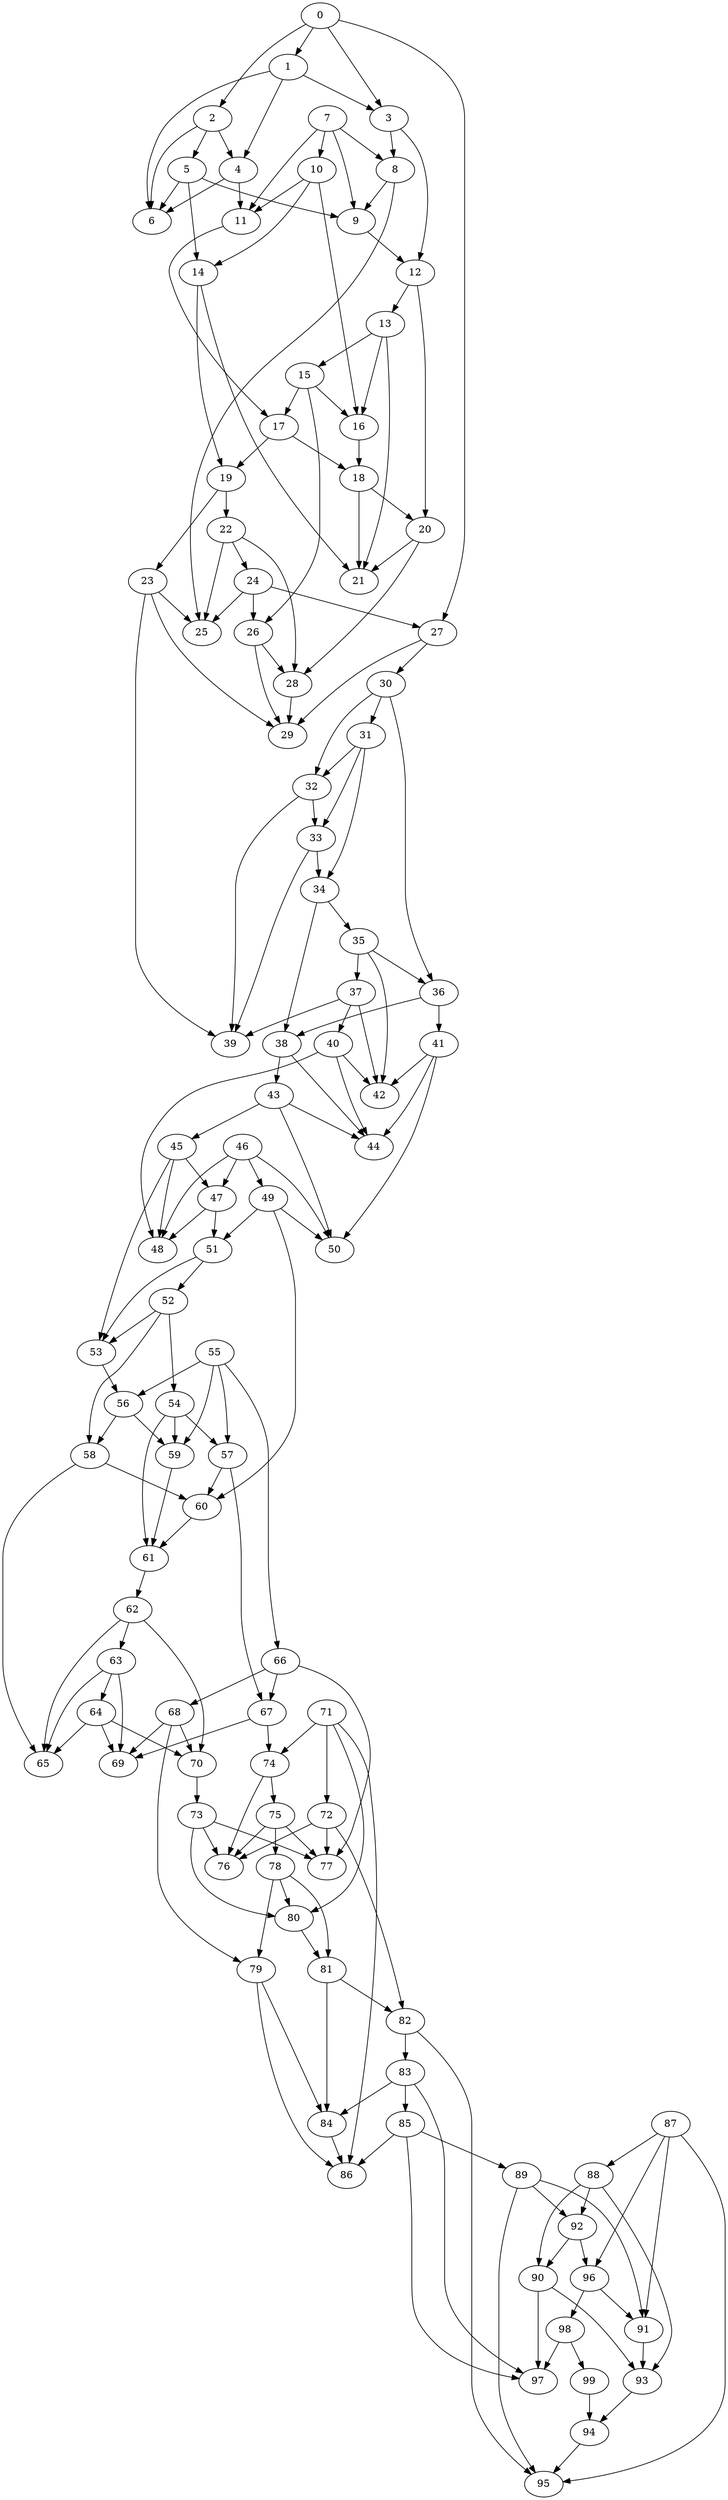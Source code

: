 digraph grafoBarabasiAlbert_n_100_d_4 {
0;
1;
2;
3;
4;
5;
6;
7;
8;
9;
10;
11;
12;
13;
14;
15;
16;
17;
18;
19;
20;
21;
22;
23;
24;
25;
26;
27;
28;
29;
30;
31;
32;
33;
34;
35;
36;
37;
38;
39;
40;
41;
42;
43;
44;
45;
46;
47;
48;
49;
50;
51;
52;
53;
54;
55;
56;
57;
58;
59;
60;
61;
62;
63;
64;
65;
66;
67;
68;
69;
70;
71;
72;
73;
74;
75;
76;
77;
78;
79;
80;
81;
82;
83;
84;
85;
86;
87;
88;
89;
90;
91;
92;
93;
94;
95;
96;
97;
98;
99;
0 -> 1;
0 -> 2;
0 -> 3;
0 -> 27;
1 -> 3;
1 -> 4;
1 -> 6;
2 -> 4;
2 -> 5;
2 -> 6;
3 -> 8;
3 -> 12;
4 -> 6;
4 -> 11;
5 -> 6;
5 -> 9;
5 -> 14;
7 -> 8;
7 -> 9;
7 -> 10;
7 -> 11;
8 -> 9;
8 -> 25;
9 -> 12;
10 -> 11;
10 -> 14;
10 -> 16;
11 -> 17;
12 -> 13;
12 -> 20;
13 -> 15;
13 -> 16;
13 -> 21;
14 -> 19;
14 -> 21;
15 -> 16;
15 -> 17;
15 -> 26;
16 -> 18;
17 -> 18;
17 -> 19;
18 -> 20;
18 -> 21;
19 -> 22;
19 -> 23;
20 -> 21;
20 -> 28;
22 -> 24;
22 -> 25;
22 -> 28;
23 -> 25;
23 -> 29;
23 -> 39;
24 -> 25;
24 -> 26;
24 -> 27;
26 -> 28;
26 -> 29;
27 -> 29;
27 -> 30;
28 -> 29;
30 -> 31;
30 -> 32;
30 -> 36;
31 -> 32;
31 -> 33;
31 -> 34;
32 -> 33;
32 -> 39;
33 -> 34;
33 -> 39;
34 -> 35;
34 -> 38;
35 -> 36;
35 -> 37;
35 -> 42;
36 -> 38;
36 -> 41;
37 -> 39;
37 -> 40;
37 -> 42;
38 -> 43;
38 -> 44;
40 -> 42;
40 -> 44;
40 -> 48;
41 -> 42;
41 -> 44;
41 -> 50;
43 -> 44;
43 -> 45;
43 -> 50;
45 -> 47;
45 -> 48;
45 -> 53;
46 -> 47;
46 -> 48;
46 -> 49;
46 -> 50;
47 -> 48;
47 -> 51;
49 -> 50;
49 -> 51;
49 -> 60;
51 -> 52;
51 -> 53;
52 -> 53;
52 -> 54;
52 -> 58;
53 -> 56;
54 -> 57;
54 -> 59;
54 -> 61;
55 -> 56;
55 -> 57;
55 -> 59;
55 -> 66;
56 -> 58;
56 -> 59;
57 -> 60;
57 -> 67;
58 -> 60;
58 -> 65;
59 -> 61;
60 -> 61;
61 -> 62;
62 -> 63;
62 -> 65;
62 -> 70;
63 -> 64;
63 -> 65;
63 -> 69;
64 -> 65;
64 -> 69;
64 -> 70;
66 -> 67;
66 -> 68;
66 -> 77;
67 -> 69;
67 -> 74;
68 -> 69;
68 -> 70;
68 -> 79;
70 -> 73;
71 -> 72;
71 -> 74;
71 -> 80;
71 -> 86;
72 -> 76;
72 -> 77;
72 -> 82;
73 -> 76;
73 -> 77;
73 -> 80;
74 -> 75;
74 -> 76;
75 -> 76;
75 -> 77;
75 -> 78;
78 -> 79;
78 -> 80;
78 -> 81;
79 -> 84;
79 -> 86;
80 -> 81;
81 -> 82;
81 -> 84;
82 -> 83;
82 -> 95;
83 -> 84;
83 -> 85;
83 -> 97;
84 -> 86;
85 -> 86;
85 -> 89;
85 -> 97;
87 -> 88;
87 -> 91;
87 -> 95;
87 -> 96;
88 -> 90;
88 -> 92;
88 -> 93;
89 -> 91;
89 -> 92;
89 -> 95;
90 -> 93;
90 -> 97;
91 -> 93;
92 -> 90;
92 -> 96;
93 -> 94;
94 -> 95;
96 -> 91;
96 -> 98;
98 -> 97;
98 -> 99;
99 -> 94;
}